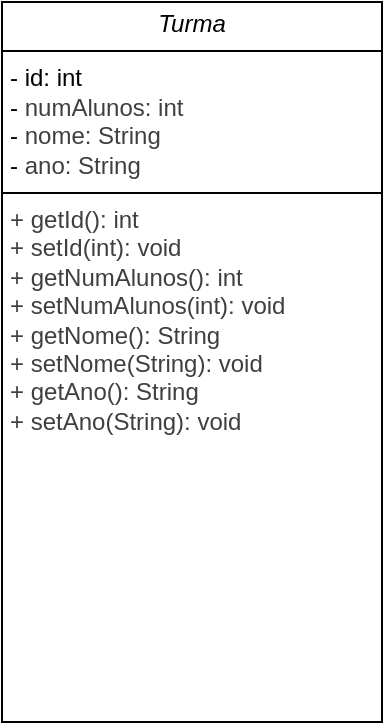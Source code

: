 <mxfile>
    <diagram id="3HcXvDG0pQKelFhDypGu" name="Page-1">
        <mxGraphModel dx="702" dy="659" grid="1" gridSize="10" guides="1" tooltips="1" connect="1" arrows="1" fold="1" page="1" pageScale="1" pageWidth="850" pageHeight="1100" math="0" shadow="0">
            <root>
                <mxCell id="0"/>
                <mxCell id="1" parent="0"/>
                <mxCell id="2" value="&lt;p style=&quot;margin:0px;margin-top:4px;text-align:center;&quot;&gt;&lt;i&gt;Turma&lt;/i&gt;&lt;/p&gt;&lt;hr size=&quot;1&quot; style=&quot;border-style:solid;&quot;&gt;&lt;p style=&quot;margin:0px;margin-left:4px;&quot;&gt;- id: int&lt;/p&gt;&lt;p style=&quot;margin:0px;margin-left:4px;&quot;&gt;-&amp;nbsp;&lt;span style=&quot;color: rgb(63, 63, 63); background-color: transparent;&quot;&gt;numAlunos:&amp;nbsp;&lt;/span&gt;&lt;span style=&quot;color: rgb(63, 63, 63); background-color: transparent;&quot;&gt;int&lt;/span&gt;&lt;/p&gt;&lt;p style=&quot;margin:0px;margin-left:4px;&quot;&gt;-&amp;nbsp;&lt;span style=&quot;color: rgb(63, 63, 63); background-color: transparent;&quot;&gt;nome:&amp;nbsp;&lt;/span&gt;&lt;span style=&quot;color: rgb(63, 63, 63); background-color: transparent;&quot;&gt;String&lt;/span&gt;&lt;/p&gt;&lt;p style=&quot;margin:0px;margin-left:4px;&quot;&gt;-&amp;nbsp;&lt;span style=&quot;color: rgb(63, 63, 63); background-color: transparent;&quot;&gt;ano:&amp;nbsp;&lt;/span&gt;&lt;span style=&quot;color: rgb(63, 63, 63); background-color: transparent;&quot;&gt;String&lt;/span&gt;&lt;/p&gt;&lt;hr size=&quot;1&quot; style=&quot;border-style:solid;&quot;&gt;&lt;p style=&quot;scrollbar-color: rgb(226, 226, 226) rgb(251, 251, 251); margin: 0px 0px 0px 4px; color: rgb(63, 63, 63);&quot;&gt;+ getId(): int&lt;/p&gt;&lt;p style=&quot;scrollbar-color: rgb(226, 226, 226) rgb(251, 251, 251); margin: 0px 0px 0px 4px; color: rgb(63, 63, 63);&quot;&gt;+ setId(int): void&amp;nbsp;&lt;/p&gt;&lt;p style=&quot;scrollbar-color: rgb(226, 226, 226) rgb(251, 251, 251); margin: 0px 0px 0px 4px; color: rgb(63, 63, 63);&quot;&gt;+ getNumAlunos(): int&lt;/p&gt;&lt;p style=&quot;scrollbar-color: rgb(226, 226, 226) rgb(251, 251, 251); margin: 0px 0px 0px 4px; color: rgb(63, 63, 63);&quot;&gt;+ setNumAlunos(int): void&lt;/p&gt;&lt;p style=&quot;scrollbar-color: rgb(226, 226, 226) rgb(251, 251, 251); margin: 0px 0px 0px 4px; color: rgb(63, 63, 63);&quot;&gt;+ getNome(): String&lt;/p&gt;&lt;p style=&quot;scrollbar-color: rgb(226, 226, 226) rgb(251, 251, 251); margin: 0px 0px 0px 4px; color: rgb(63, 63, 63);&quot;&gt;+ setNome(String): void&lt;/p&gt;&lt;p style=&quot;scrollbar-color: rgb(226, 226, 226) rgb(251, 251, 251); margin: 0px 0px 0px 4px; color: rgb(63, 63, 63);&quot;&gt;+ getAno(): String&lt;/p&gt;&lt;p style=&quot;scrollbar-color: rgb(226, 226, 226) rgb(251, 251, 251); margin: 0px 0px 0px 4px; color: rgb(63, 63, 63);&quot;&gt;+ setAno(String): void&lt;/p&gt;&lt;div&gt;&lt;br&gt;&lt;/div&gt;" style="verticalAlign=top;align=left;overflow=fill;html=1;whiteSpace=wrap;" vertex="1" parent="1">
                    <mxGeometry x="280" y="140" width="190" height="360" as="geometry"/>
                </mxCell>
            </root>
        </mxGraphModel>
    </diagram>
</mxfile>